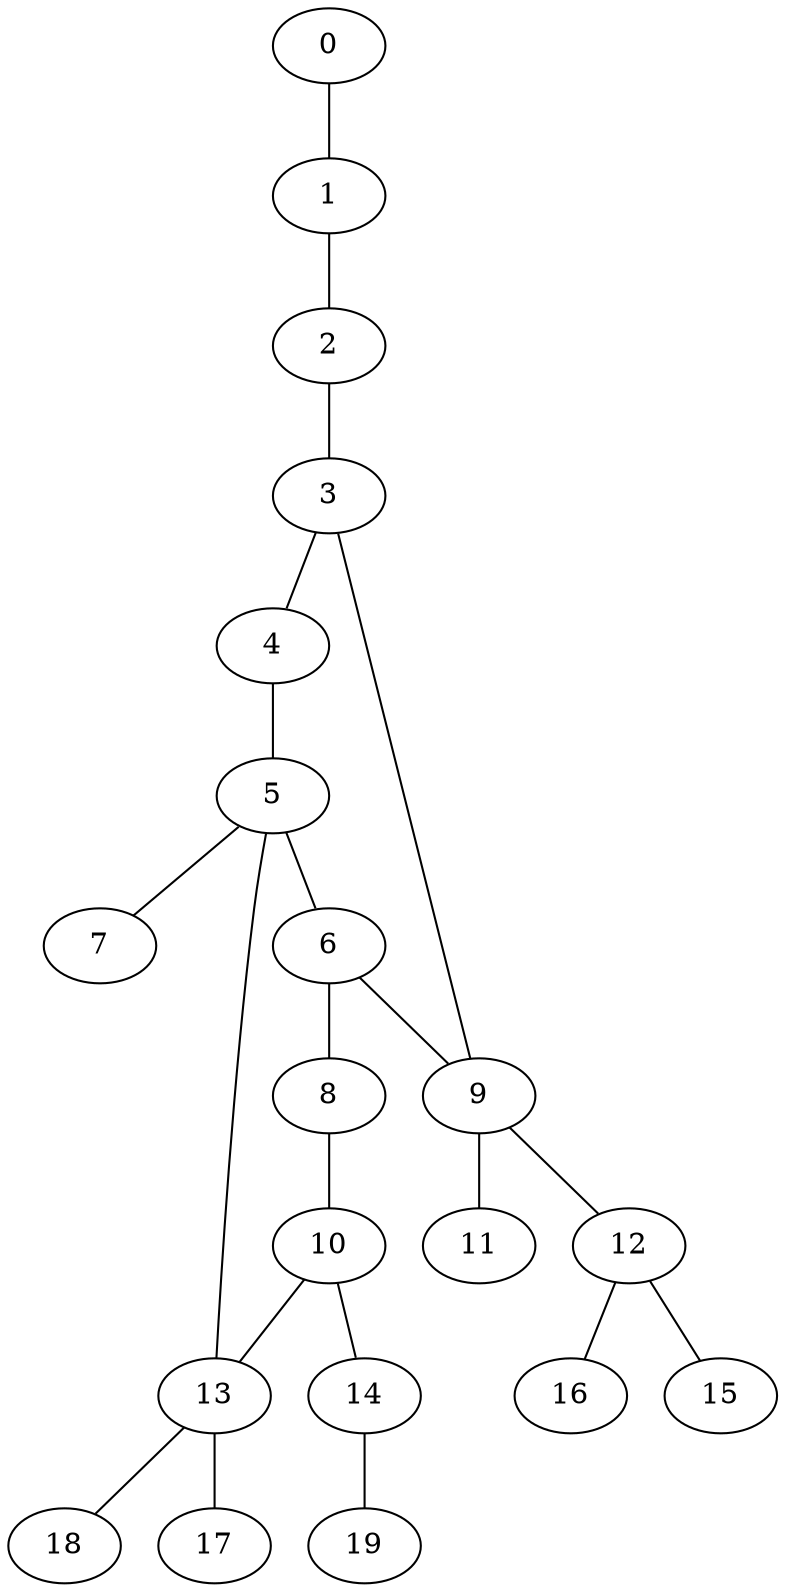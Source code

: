 
graph graphname {
    0 -- 1
1 -- 2
2 -- 3
3 -- 4
3 -- 9
4 -- 5
5 -- 6
5 -- 7
5 -- 13
6 -- 8
6 -- 9
8 -- 10
9 -- 11
9 -- 12
10 -- 13
10 -- 14
12 -- 16
12 -- 15
13 -- 17
13 -- 18
14 -- 19

}

